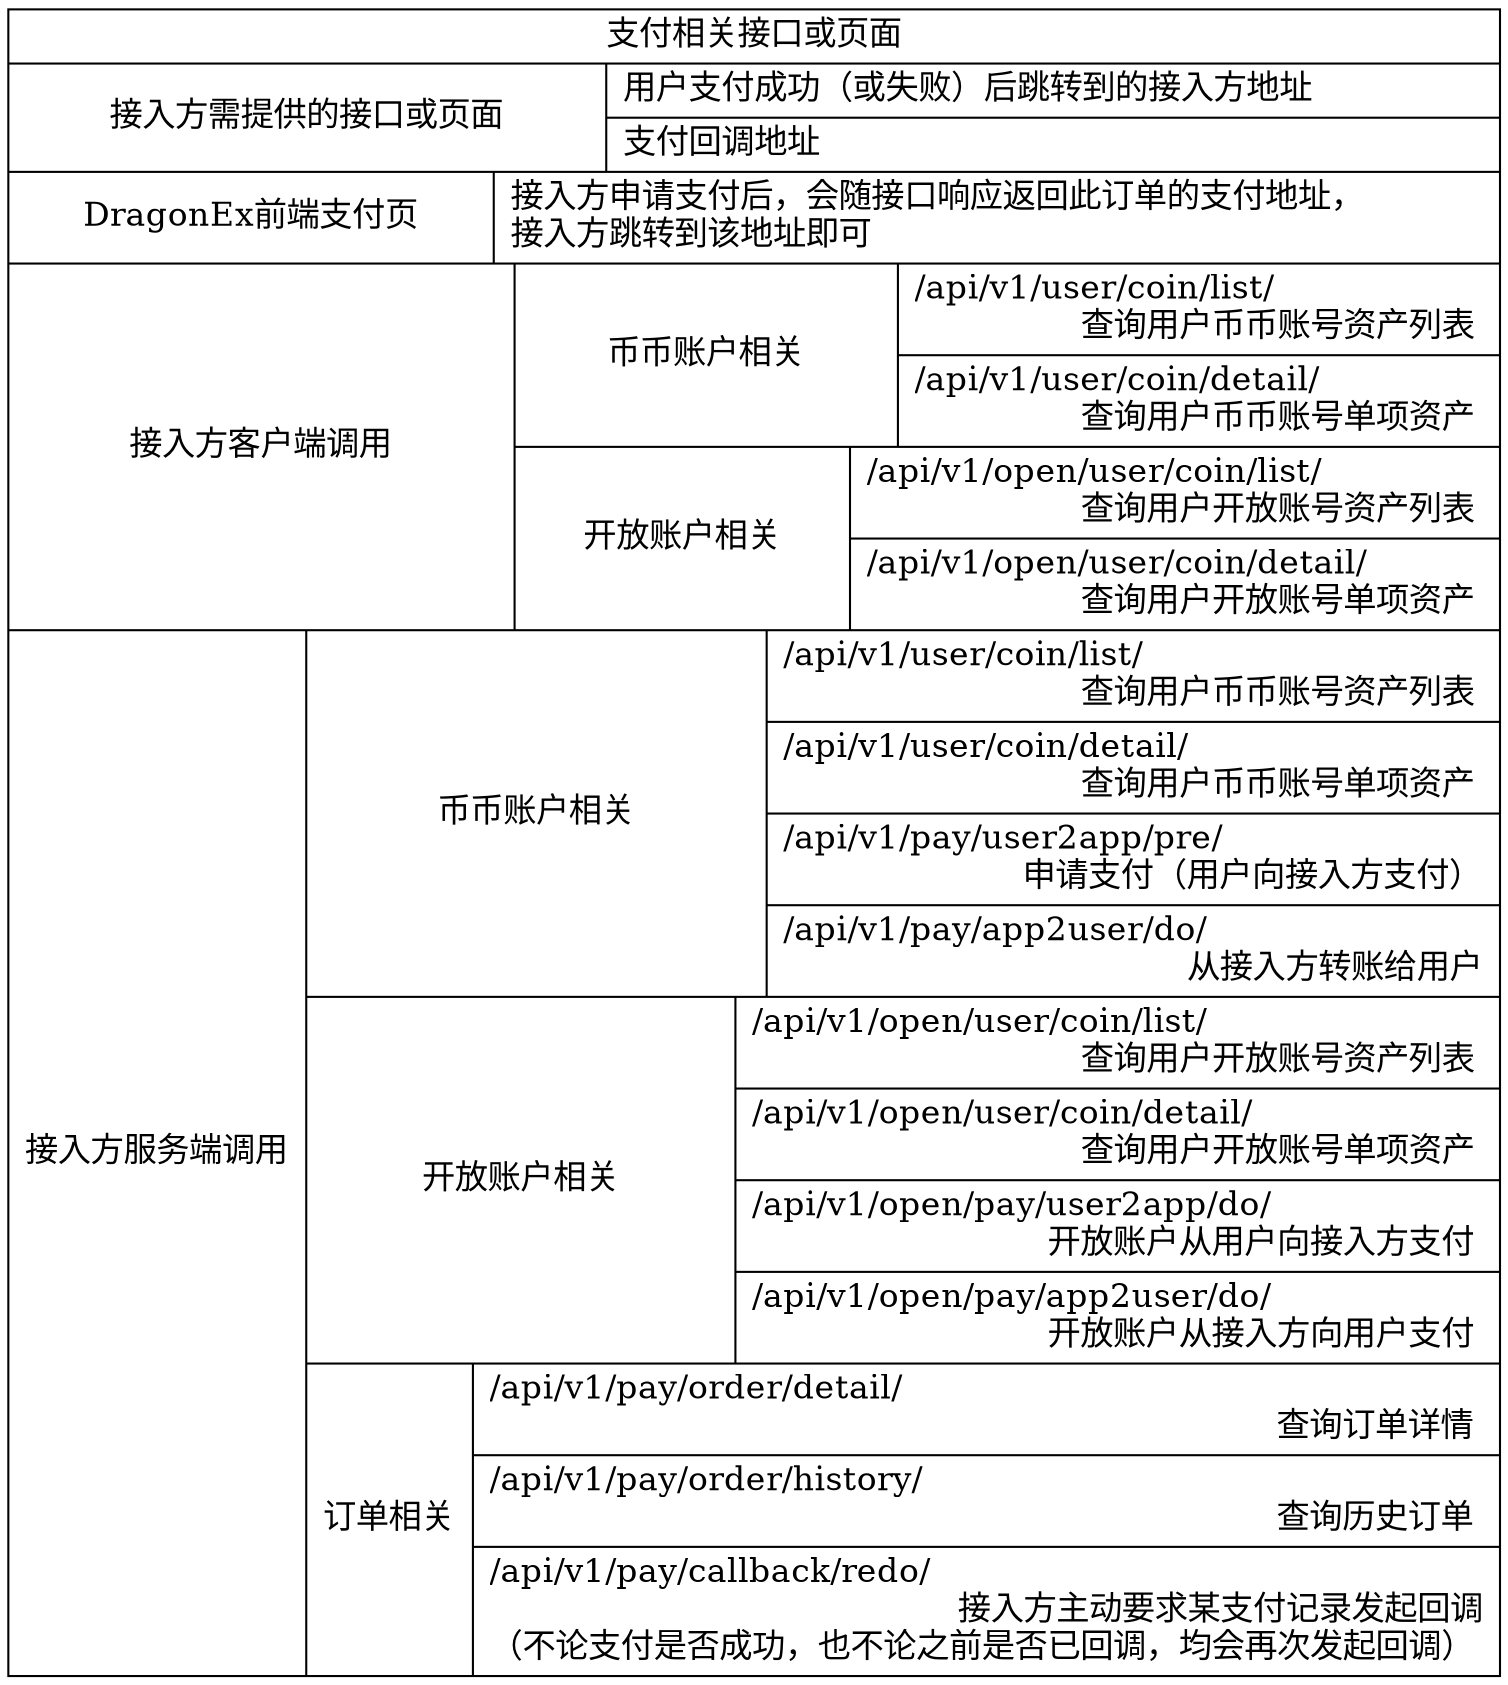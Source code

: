 digraph g {
graph [
    rankdir = "LR"
];

node [
    fontsize = "16"
    shape=record
];

LoginApis [
    label = "支付相关接口或页面
    |
    {
        接入方需提供的接口或页面 |
        {
            用户支付成功（或失败）后跳转到的接入方地址 \l
            | 支付回调地址 \l
        }
    }
    | 
    {
        DragonEx前端支付页 |
        {
            接入方申请支付后，会随接口响应返回此订单的支付地址，\l接入方跳转到该地址即可 \l
        }
    }
    | 
    {
        接入方客户端调用 | 
        {
            { 币币账户相关 |
                {
                  /api/v1/user/coin/list/ \l 查询用户币币账号资产列表 \r
                  | /api/v1/user/coin/detail/ \l 查询用户币币账号单项资产 \r
                }
            }
            |
            { 开放账户相关 |
                {
                  /api/v1/open/user/coin/list/ \l 查询用户开放账号资产列表 \r
                  | /api/v1/open/user/coin/detail/ \l 查询用户开放账号单项资产 \r
                }
            }
        }            
    }
    | 
    {
        接入方服务端调用 | 
        {
            { 币币账户相关 |
                {
                  /api/v1/user/coin/list/ \l 查询用户币币账号资产列表 \r
                  | /api/v1/user/coin/detail/ \l 查询用户币币账号单项资产 \r
                  | /api/v1/pay/user2app/pre/ \l 申请支付（用户向接入方支付）\r
                  | /api/v1/pay/app2user/do/ \l 从接入方转账给用户\r
                }
            }
            |
            { 开放账户相关 |
                {
                  /api/v1/open/user/coin/list/ \l 查询用户开放账号资产列表 \r
                  | /api/v1/open/user/coin/detail/ \l 查询用户开放账号单项资产 \r
                  | /api/v1/open/pay/user2app/do/ \l 开放账户从用户向接入方支付 \r
                  | /api/v1/open/pay/app2user/do/ \l 开放账户从接入方向用户支付 \r
                }
            }
            |
            { 订单相关 |
                {
                    /api/v1/pay/order/detail/ \l 查询订单详情 \r
                    | /api/v1/pay/order/history/ \l 查询历史订单 \r
                    | /api/v1/pay/callback/redo/ \l 接入方主动要求某支付记录发起回调\r（不论支付是否成功，也不论之前是否已回调，均会再次发起回调） \r
                }
            }   
        }
    }
    "
]
}